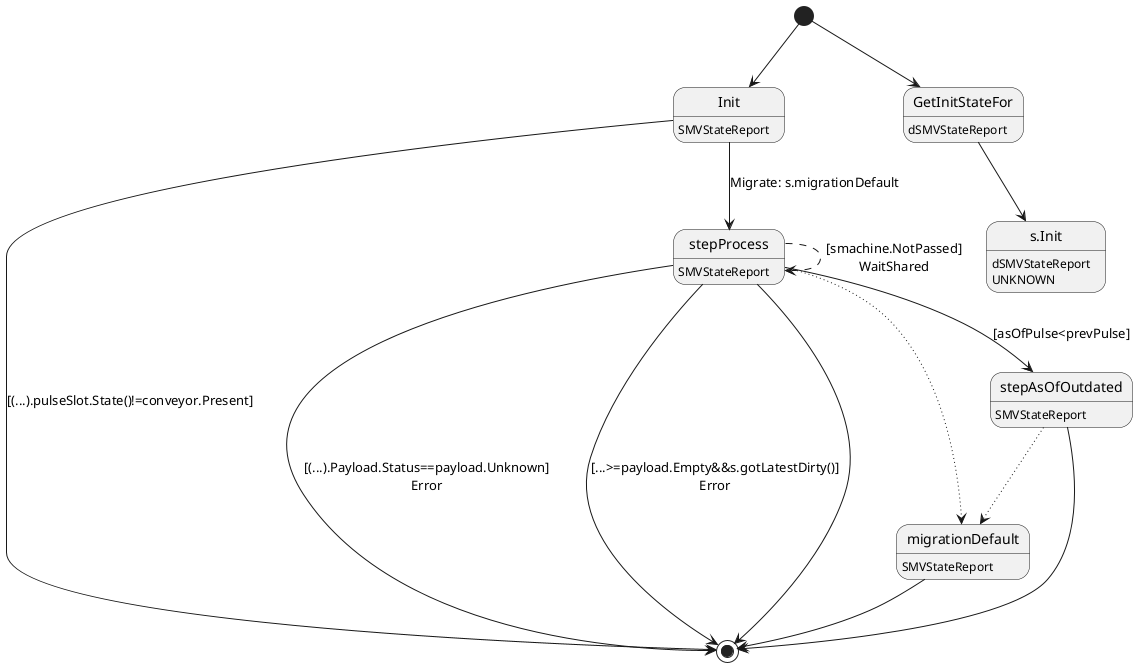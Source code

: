 @startuml
state "Init" as T01_S001
T01_S001 : SMVStateReport
[*] --> T01_S001
T01_S001 --> [*] : [(...).pulseSlot.State()!=conveyor.Present]
T01_S001 --> T01_S003 : Migrate: s.migrationDefault
state "migrationDefault" as T01_S002
T01_S002 : SMVStateReport
T01_S002 --> [*]
state "stepAsOfOutdated" as T01_S004
T01_S004 : SMVStateReport
T01_S004 --[dotted]> T01_S002
T01_S004 --> [*]
state "stepProcess" as T01_S003
T01_S003 : SMVStateReport
T01_S003 --[dotted]> T01_S002
T01_S003 --> [*] : [(...).Payload.Status==payload.Unknown]\nError
T01_S003 --> [*] : [...>=payload.Empty&&s.gotLatestDirty()]\nError
T01_S003 --> T01_S004 : [asOfPulse<prevPulse]
T01_S003 --[dashed]> T01_S003 : [smachine.NotPassed]\nWaitShared
T01_S003 --> [*]
state "GetInitStateFor" as T00_S001
T00_S001 : dSMVStateReport
[*] --> T00_S001
state "s.Init" as T00_U001
T00_U001 : dSMVStateReport
T00_U001 : UNKNOWN 
T00_S001 --> T00_U001
@enduml
